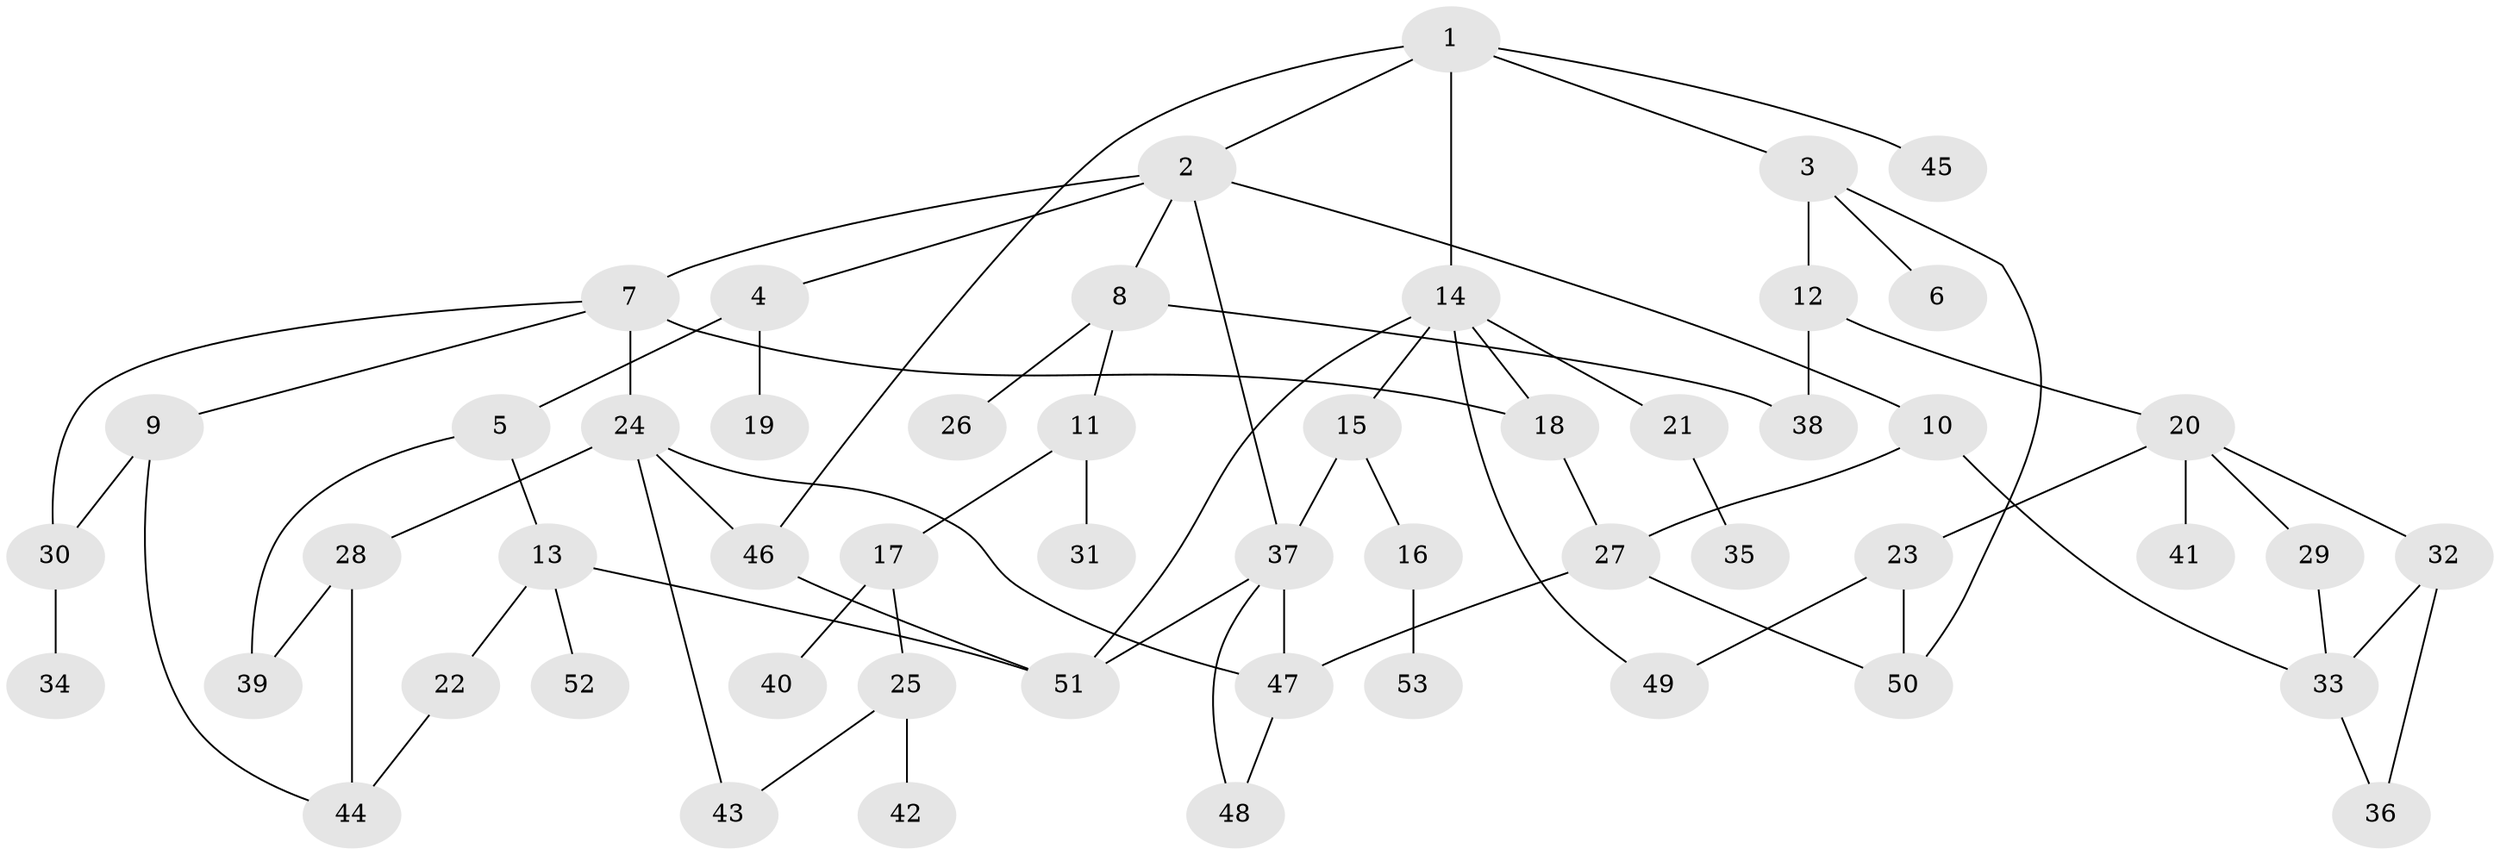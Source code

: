 // Generated by graph-tools (version 1.1) at 2025/13/03/09/25 04:13:15]
// undirected, 53 vertices, 74 edges
graph export_dot {
graph [start="1"]
  node [color=gray90,style=filled];
  1;
  2;
  3;
  4;
  5;
  6;
  7;
  8;
  9;
  10;
  11;
  12;
  13;
  14;
  15;
  16;
  17;
  18;
  19;
  20;
  21;
  22;
  23;
  24;
  25;
  26;
  27;
  28;
  29;
  30;
  31;
  32;
  33;
  34;
  35;
  36;
  37;
  38;
  39;
  40;
  41;
  42;
  43;
  44;
  45;
  46;
  47;
  48;
  49;
  50;
  51;
  52;
  53;
  1 -- 2;
  1 -- 3;
  1 -- 14;
  1 -- 45;
  1 -- 46;
  2 -- 4;
  2 -- 7;
  2 -- 8;
  2 -- 10;
  2 -- 37;
  3 -- 6;
  3 -- 12;
  3 -- 50;
  4 -- 5;
  4 -- 19;
  5 -- 13;
  5 -- 39;
  7 -- 9;
  7 -- 18;
  7 -- 24;
  7 -- 30;
  8 -- 11;
  8 -- 26;
  8 -- 38;
  9 -- 30;
  9 -- 44;
  10 -- 33;
  10 -- 27;
  11 -- 17;
  11 -- 31;
  12 -- 20;
  12 -- 38;
  13 -- 22;
  13 -- 52;
  13 -- 51;
  14 -- 15;
  14 -- 21;
  14 -- 49;
  14 -- 51;
  14 -- 18;
  15 -- 16;
  15 -- 37;
  16 -- 53;
  17 -- 25;
  17 -- 40;
  18 -- 27;
  20 -- 23;
  20 -- 29;
  20 -- 32;
  20 -- 41;
  21 -- 35;
  22 -- 44;
  23 -- 49;
  23 -- 50;
  24 -- 28;
  24 -- 46;
  24 -- 47;
  24 -- 43;
  25 -- 42;
  25 -- 43;
  27 -- 47;
  27 -- 50;
  28 -- 39;
  28 -- 44;
  29 -- 33;
  30 -- 34;
  32 -- 33;
  32 -- 36;
  33 -- 36;
  37 -- 48;
  37 -- 51;
  37 -- 47;
  46 -- 51;
  47 -- 48;
}
